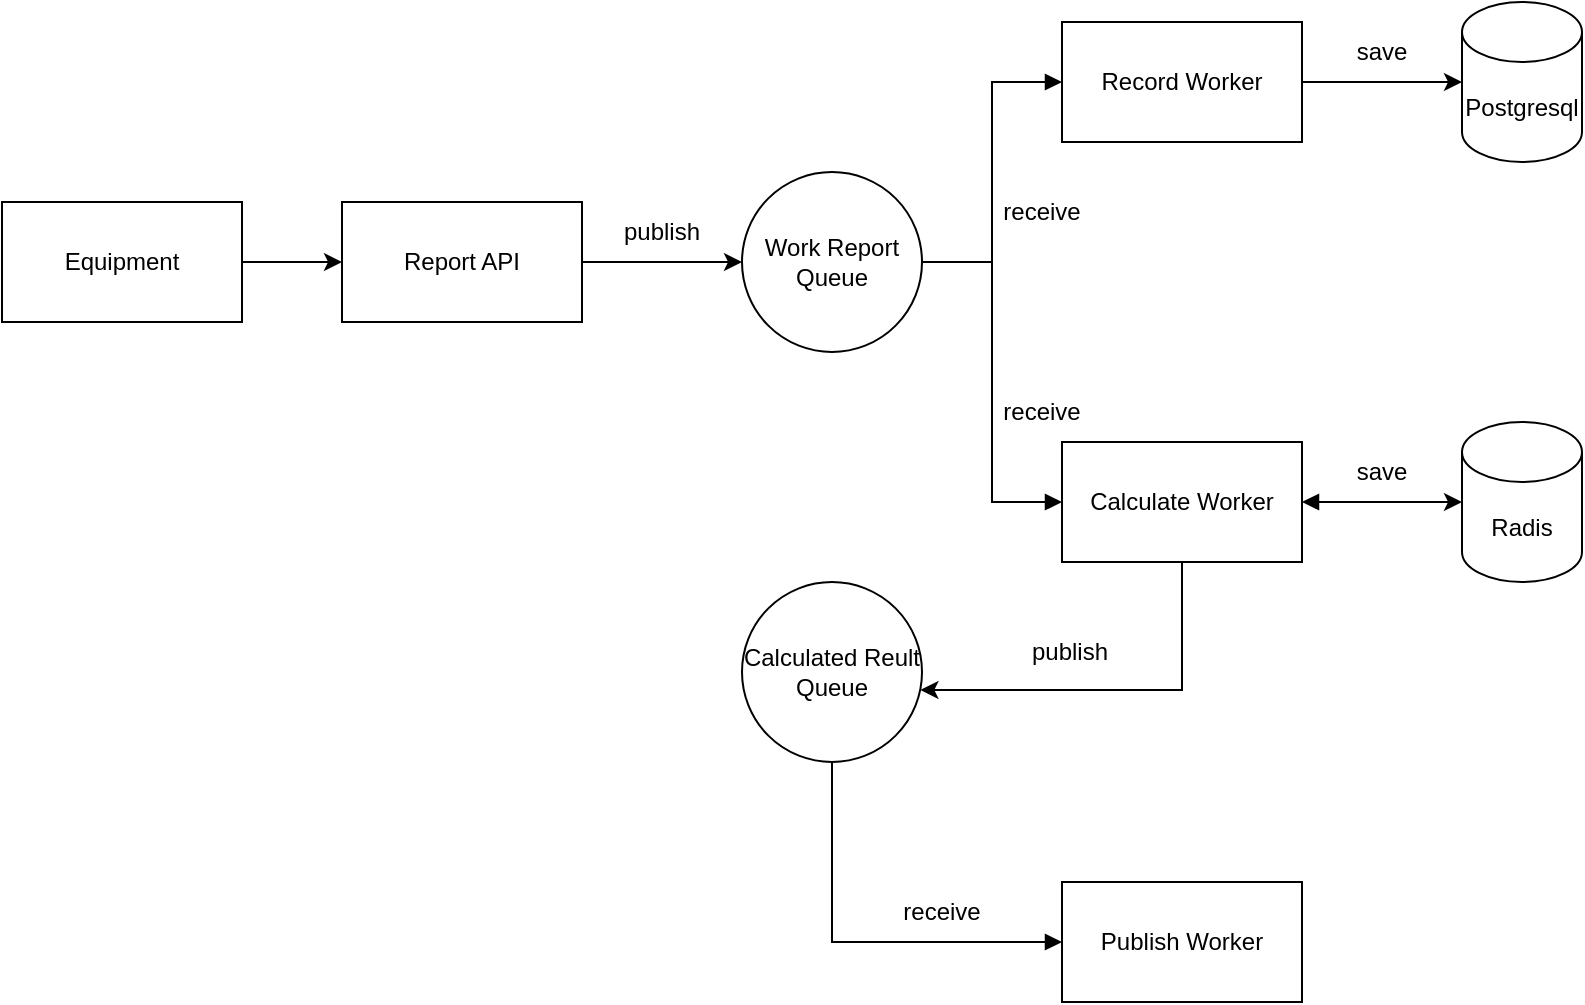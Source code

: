 <mxfile version="21.6.6" type="device">
  <diagram name="第 1 页" id="1K3B8Xt1km4N9ShgIdWG">
    <mxGraphModel dx="1877" dy="542" grid="1" gridSize="10" guides="1" tooltips="1" connect="1" arrows="1" fold="1" page="1" pageScale="1" pageWidth="827" pageHeight="1169" math="0" shadow="0">
      <root>
        <mxCell id="0" />
        <mxCell id="1" parent="0" />
        <mxCell id="D7sFi-tTN3D14zelOBgv-3" style="edgeStyle=orthogonalEdgeStyle;rounded=0;orthogonalLoop=1;jettySize=auto;html=1;" edge="1" parent="1" source="D7sFi-tTN3D14zelOBgv-1" target="D7sFi-tTN3D14zelOBgv-2">
          <mxGeometry relative="1" as="geometry" />
        </mxCell>
        <mxCell id="D7sFi-tTN3D14zelOBgv-1" value="Report API" style="rounded=0;whiteSpace=wrap;html=1;" vertex="1" parent="1">
          <mxGeometry x="80" y="150" width="120" height="60" as="geometry" />
        </mxCell>
        <mxCell id="D7sFi-tTN3D14zelOBgv-11" style="edgeStyle=orthogonalEdgeStyle;rounded=0;orthogonalLoop=1;jettySize=auto;html=1;entryX=0;entryY=0.5;entryDx=0;entryDy=0;startArrow=none;startFill=0;endArrow=block;endFill=1;" edge="1" parent="1" source="D7sFi-tTN3D14zelOBgv-2" target="D7sFi-tTN3D14zelOBgv-10">
          <mxGeometry relative="1" as="geometry" />
        </mxCell>
        <mxCell id="D7sFi-tTN3D14zelOBgv-2" value="Work Report Queue" style="ellipse;whiteSpace=wrap;html=1;aspect=fixed;" vertex="1" parent="1">
          <mxGeometry x="280" y="135" width="90" height="90" as="geometry" />
        </mxCell>
        <mxCell id="D7sFi-tTN3D14zelOBgv-6" style="edgeStyle=orthogonalEdgeStyle;rounded=0;orthogonalLoop=1;jettySize=auto;html=1;entryX=1;entryY=0.5;entryDx=0;entryDy=0;startArrow=block;startFill=1;endArrow=none;endFill=0;" edge="1" parent="1" source="D7sFi-tTN3D14zelOBgv-4" target="D7sFi-tTN3D14zelOBgv-2">
          <mxGeometry relative="1" as="geometry" />
        </mxCell>
        <mxCell id="D7sFi-tTN3D14zelOBgv-9" style="edgeStyle=orthogonalEdgeStyle;rounded=0;orthogonalLoop=1;jettySize=auto;html=1;exitX=1;exitY=0.5;exitDx=0;exitDy=0;entryX=0;entryY=0.5;entryDx=0;entryDy=0;entryPerimeter=0;" edge="1" parent="1" source="D7sFi-tTN3D14zelOBgv-4" target="D7sFi-tTN3D14zelOBgv-8">
          <mxGeometry relative="1" as="geometry" />
        </mxCell>
        <mxCell id="D7sFi-tTN3D14zelOBgv-4" value="Record Worker" style="rounded=0;whiteSpace=wrap;html=1;" vertex="1" parent="1">
          <mxGeometry x="440" y="60" width="120" height="60" as="geometry" />
        </mxCell>
        <mxCell id="D7sFi-tTN3D14zelOBgv-7" value="Calculated&amp;nbsp;Reult Queue" style="ellipse;whiteSpace=wrap;html=1;aspect=fixed;" vertex="1" parent="1">
          <mxGeometry x="280" y="340" width="90" height="90" as="geometry" />
        </mxCell>
        <mxCell id="D7sFi-tTN3D14zelOBgv-8" value="Postgresql" style="shape=cylinder3;whiteSpace=wrap;html=1;boundedLbl=1;backgroundOutline=1;size=15;" vertex="1" parent="1">
          <mxGeometry x="640" y="50" width="60" height="80" as="geometry" />
        </mxCell>
        <mxCell id="D7sFi-tTN3D14zelOBgv-13" style="edgeStyle=orthogonalEdgeStyle;rounded=0;orthogonalLoop=1;jettySize=auto;html=1;entryX=0;entryY=0.5;entryDx=0;entryDy=0;entryPerimeter=0;startArrow=block;startFill=1;" edge="1" parent="1" source="D7sFi-tTN3D14zelOBgv-10" target="D7sFi-tTN3D14zelOBgv-12">
          <mxGeometry relative="1" as="geometry" />
        </mxCell>
        <mxCell id="D7sFi-tTN3D14zelOBgv-15" style="edgeStyle=orthogonalEdgeStyle;rounded=0;orthogonalLoop=1;jettySize=auto;html=1;entryX=0.991;entryY=0.6;entryDx=0;entryDy=0;entryPerimeter=0;" edge="1" parent="1" source="D7sFi-tTN3D14zelOBgv-10" target="D7sFi-tTN3D14zelOBgv-7">
          <mxGeometry relative="1" as="geometry">
            <Array as="points">
              <mxPoint x="500" y="394" />
            </Array>
          </mxGeometry>
        </mxCell>
        <mxCell id="D7sFi-tTN3D14zelOBgv-10" value="Calculate&amp;nbsp;Worker" style="rounded=0;whiteSpace=wrap;html=1;" vertex="1" parent="1">
          <mxGeometry x="440" y="270" width="120" height="60" as="geometry" />
        </mxCell>
        <mxCell id="D7sFi-tTN3D14zelOBgv-12" value="Radis" style="shape=cylinder3;whiteSpace=wrap;html=1;boundedLbl=1;backgroundOutline=1;size=15;" vertex="1" parent="1">
          <mxGeometry x="640" y="260" width="60" height="80" as="geometry" />
        </mxCell>
        <mxCell id="D7sFi-tTN3D14zelOBgv-17" style="edgeStyle=orthogonalEdgeStyle;rounded=0;orthogonalLoop=1;jettySize=auto;html=1;entryX=0.5;entryY=1;entryDx=0;entryDy=0;startArrow=block;startFill=1;endArrow=none;endFill=0;" edge="1" parent="1" source="D7sFi-tTN3D14zelOBgv-16" target="D7sFi-tTN3D14zelOBgv-7">
          <mxGeometry relative="1" as="geometry" />
        </mxCell>
        <mxCell id="D7sFi-tTN3D14zelOBgv-16" value="Publish Worker" style="rounded=0;whiteSpace=wrap;html=1;" vertex="1" parent="1">
          <mxGeometry x="440" y="490" width="120" height="60" as="geometry" />
        </mxCell>
        <mxCell id="D7sFi-tTN3D14zelOBgv-19" value="publish" style="text;html=1;strokeColor=none;fillColor=none;align=center;verticalAlign=middle;whiteSpace=wrap;rounded=0;" vertex="1" parent="1">
          <mxGeometry x="210" y="150" width="60" height="30" as="geometry" />
        </mxCell>
        <mxCell id="D7sFi-tTN3D14zelOBgv-20" value="receive" style="text;html=1;strokeColor=none;fillColor=none;align=center;verticalAlign=middle;whiteSpace=wrap;rounded=0;" vertex="1" parent="1">
          <mxGeometry x="400" y="140" width="60" height="30" as="geometry" />
        </mxCell>
        <mxCell id="D7sFi-tTN3D14zelOBgv-21" value="receive" style="text;html=1;strokeColor=none;fillColor=none;align=center;verticalAlign=middle;whiteSpace=wrap;rounded=0;" vertex="1" parent="1">
          <mxGeometry x="400" y="240" width="60" height="30" as="geometry" />
        </mxCell>
        <mxCell id="D7sFi-tTN3D14zelOBgv-22" value="save" style="text;html=1;strokeColor=none;fillColor=none;align=center;verticalAlign=middle;whiteSpace=wrap;rounded=0;" vertex="1" parent="1">
          <mxGeometry x="570" y="270" width="60" height="30" as="geometry" />
        </mxCell>
        <mxCell id="D7sFi-tTN3D14zelOBgv-24" value="save" style="text;html=1;strokeColor=none;fillColor=none;align=center;verticalAlign=middle;whiteSpace=wrap;rounded=0;" vertex="1" parent="1">
          <mxGeometry x="570" y="60" width="60" height="30" as="geometry" />
        </mxCell>
        <mxCell id="D7sFi-tTN3D14zelOBgv-25" value="publish" style="text;html=1;strokeColor=none;fillColor=none;align=center;verticalAlign=middle;whiteSpace=wrap;rounded=0;" vertex="1" parent="1">
          <mxGeometry x="414" y="360" width="60" height="30" as="geometry" />
        </mxCell>
        <mxCell id="D7sFi-tTN3D14zelOBgv-26" value="receive" style="text;html=1;strokeColor=none;fillColor=none;align=center;verticalAlign=middle;whiteSpace=wrap;rounded=0;" vertex="1" parent="1">
          <mxGeometry x="350" y="490" width="60" height="30" as="geometry" />
        </mxCell>
        <mxCell id="D7sFi-tTN3D14zelOBgv-28" style="edgeStyle=orthogonalEdgeStyle;rounded=0;orthogonalLoop=1;jettySize=auto;html=1;entryX=0;entryY=0.5;entryDx=0;entryDy=0;" edge="1" parent="1" source="D7sFi-tTN3D14zelOBgv-27" target="D7sFi-tTN3D14zelOBgv-1">
          <mxGeometry relative="1" as="geometry" />
        </mxCell>
        <mxCell id="D7sFi-tTN3D14zelOBgv-27" value="Equipment" style="rounded=0;whiteSpace=wrap;html=1;" vertex="1" parent="1">
          <mxGeometry x="-90" y="150" width="120" height="60" as="geometry" />
        </mxCell>
      </root>
    </mxGraphModel>
  </diagram>
</mxfile>
